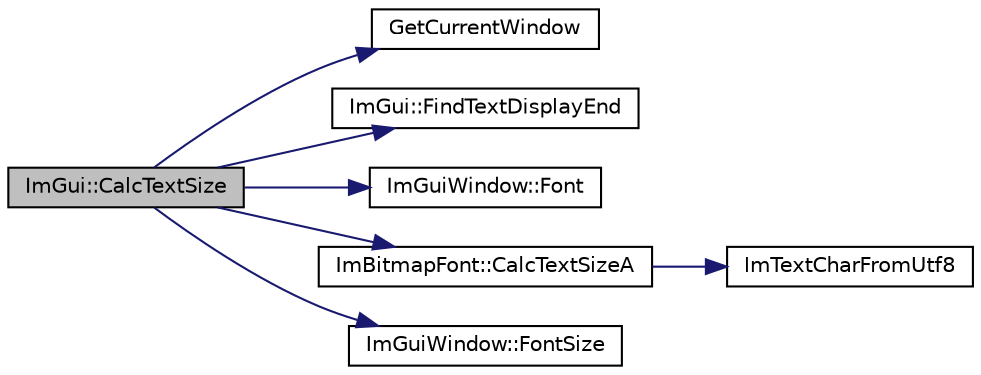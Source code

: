 digraph "ImGui::CalcTextSize"
{
 // INTERACTIVE_SVG=YES
  edge [fontname="Helvetica",fontsize="10",labelfontname="Helvetica",labelfontsize="10"];
  node [fontname="Helvetica",fontsize="10",shape=record];
  rankdir="LR";
  Node1 [label="ImGui::CalcTextSize",height=0.2,width=0.4,color="black", fillcolor="grey75", style="filled" fontcolor="black"];
  Node1 -> Node2 [color="midnightblue",fontsize="10",style="solid",fontname="Helvetica"];
  Node2 [label="GetCurrentWindow",height=0.2,width=0.4,color="black", fillcolor="white", style="filled",URL="$imgui_8cpp.html#adf96ede6decde2f532a9cfd91deff1b7"];
  Node1 -> Node3 [color="midnightblue",fontsize="10",style="solid",fontname="Helvetica"];
  Node3 [label="ImGui::FindTextDisplayEnd",height=0.2,width=0.4,color="black", fillcolor="white", style="filled",URL="$namespace_im_gui.html#ac8c1858bd0a955cac49584c29cf1f523"];
  Node1 -> Node4 [color="midnightblue",fontsize="10",style="solid",fontname="Helvetica"];
  Node4 [label="ImGuiWindow::Font",height=0.2,width=0.4,color="black", fillcolor="white", style="filled",URL="$struct_im_gui_window.html#ac631fb65f875bf88728be99868209f78"];
  Node1 -> Node5 [color="midnightblue",fontsize="10",style="solid",fontname="Helvetica"];
  Node5 [label="ImBitmapFont::CalcTextSizeA",height=0.2,width=0.4,color="black", fillcolor="white", style="filled",URL="$struct_im_bitmap_font.html#ab46a39dcf87ba73039d850edf0d44c76"];
  Node5 -> Node6 [color="midnightblue",fontsize="10",style="solid",fontname="Helvetica"];
  Node6 [label="ImTextCharFromUtf8",height=0.2,width=0.4,color="black", fillcolor="white", style="filled",URL="$imgui_8cpp.html#a79429e40b07b51026fb8c70ec018c140"];
  Node1 -> Node7 [color="midnightblue",fontsize="10",style="solid",fontname="Helvetica"];
  Node7 [label="ImGuiWindow::FontSize",height=0.2,width=0.4,color="black", fillcolor="white", style="filled",URL="$struct_im_gui_window.html#a67007799e318d08070b70387ec28d791"];
}
